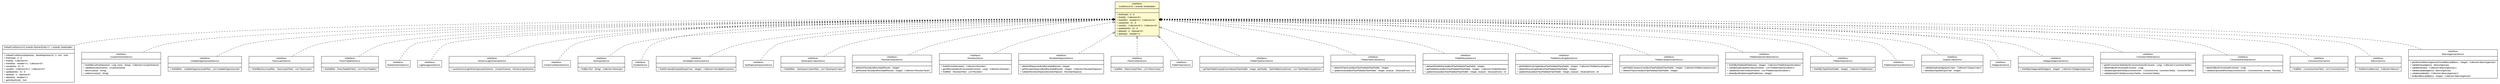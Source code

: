#!/usr/local/bin/dot
#
# Class diagram 
# Generated by UMLGraph version R5_6 (http://www.umlgraph.org/)
#

digraph G {
	edge [fontname="arial",fontsize=10,labelfontname="arial",labelfontsize=10];
	node [fontname="arial",fontsize=10,shape=plaintext];
	nodesep=0.25;
	ranksep=0.5;
	// br.gov.to.sefaz.business.service.CrudService<E, I extends java.io.Serializable>
	c82879 [label=<<table title="br.gov.to.sefaz.business.service.CrudService" border="0" cellborder="1" cellspacing="0" cellpadding="2" port="p" bgcolor="lemonChiffon" href="./CrudService.html">
		<tr><td><table border="0" cellspacing="0" cellpadding="1">
<tr><td align="center" balign="center"> &#171;interface&#187; </td></tr>
<tr><td align="center" balign="center"> CrudService&lt;E, I extends Serializable&gt; </td></tr>
		</table></td></tr>
		<tr><td><table border="0" cellspacing="0" cellpadding="1">
<tr><td align="left" balign="left">  </td></tr>
		</table></td></tr>
		<tr><td><table border="0" cellspacing="0" cellpadding="1">
<tr><td align="left" balign="left"><font face="arial italic" point-size="10.0"> + findOne(id : I) : E </font></td></tr>
<tr><td align="left" balign="left"><font face="arial italic" point-size="10.0"> + findAll() : Collection&lt;E&gt; </font></td></tr>
<tr><td align="left" balign="left"><font face="arial italic" point-size="10.0"> + findAll(list : Iterable&lt;I&gt;) : Collection&lt;E&gt; </font></td></tr>
<tr><td align="left" balign="left"><font face="arial italic" point-size="10.0"> + save(entity : E) : E </font></td></tr>
<tr><td align="left" balign="left"><font face="arial italic" point-size="10.0"> + save(list : Collection&lt;E&gt;) : Collection&lt;E&gt; </font></td></tr>
<tr><td align="left" balign="left"><font face="arial italic" point-size="10.0"> + update(entity : E) : E </font></td></tr>
<tr><td align="left" balign="left"><font face="arial italic" point-size="10.0"> + delete(id : I) : Optional&lt;E&gt; </font></td></tr>
<tr><td align="left" balign="left"><font face="arial italic" point-size="10.0"> + delete(ids : Iterable&lt;I&gt;) </font></td></tr>
		</table></td></tr>
		</table>>, URL="./CrudService.html", fontname="arial", fontcolor="black", fontsize=10.0];
	// br.gov.to.sefaz.business.service.impl.DefaultCrudService<E extends br.gov.to.sefaz.persistence.entity.AbstractEntity<I>, I extends java.io.Serializable>
	c82881 [label=<<table title="br.gov.to.sefaz.business.service.impl.DefaultCrudService" border="0" cellborder="1" cellspacing="0" cellpadding="2" port="p" href="./impl/DefaultCrudService.html">
		<tr><td><table border="0" cellspacing="0" cellpadding="1">
<tr><td align="center" balign="center"> DefaultCrudService&lt;E extends AbstractEntity&lt;I&gt;, I extends Serializable&gt; </td></tr>
		</table></td></tr>
		<tr><td><table border="0" cellspacing="0" cellpadding="1">
<tr><td align="left" balign="left">  </td></tr>
		</table></td></tr>
		<tr><td><table border="0" cellspacing="0" cellpadding="1">
<tr><td align="left" balign="left"> + DefaultCrudService(repository : BaseRepository&lt;E, I&gt;, sort : Sort) </td></tr>
<tr><td align="left" balign="left"> + findOne(id : I) : E </td></tr>
<tr><td align="left" balign="left"> + findAll() : Collection&lt;E&gt; </td></tr>
<tr><td align="left" balign="left"> + findAll(list : Iterable&lt;I&gt;) : Collection&lt;E&gt; </td></tr>
<tr><td align="left" balign="left"> + save(entity : E) : E </td></tr>
<tr><td align="left" balign="left"> + save(list : Collection&lt;E&gt;) : Collection&lt;E&gt; </td></tr>
<tr><td align="left" balign="left"> + update(entity : E) : E </td></tr>
<tr><td align="left" balign="left"> + delete(id : I) : Optional&lt;E&gt; </td></tr>
<tr><td align="left" balign="left"> + delete(ids : Iterable&lt;I&gt;) </td></tr>
<tr><td align="left" balign="left"> + getDefaultSort() : Sort </td></tr>
		</table></td></tr>
		</table>>, URL="./impl/DefaultCrudService.html", fontname="arial", fontcolor="black", fontsize=10.0];
	// br.gov.to.sefaz.seg.business.gestao.service.UsuarioSistemaService
	c82943 [label=<<table title="br.gov.to.sefaz.seg.business.gestao.service.UsuarioSistemaService" border="0" cellborder="1" cellspacing="0" cellpadding="2" port="p" href="../../seg/business/gestao/service/UsuarioSistemaService.html">
		<tr><td><table border="0" cellspacing="0" cellpadding="1">
<tr><td align="center" balign="center"> &#171;interface&#187; </td></tr>
<tr><td align="center" balign="center"> UsuarioSistemaService </td></tr>
		</table></td></tr>
		<tr><td><table border="0" cellspacing="0" cellpadding="1">
<tr><td align="left" balign="left">  </td></tr>
		</table></td></tr>
		<tr><td><table border="0" cellspacing="0" cellpadding="1">
<tr><td align="left" balign="left"><font face="arial italic" point-size="10.0"> + findAllByCpfAndName(cpf : Long, nome : String) : Collection&lt;UsuarioSistema&gt; </font></td></tr>
<tr><td align="left" balign="left"><font face="arial italic" point-size="10.0"> + validate(usuarioSistema : UsuarioSistema) </font></td></tr>
<tr><td align="left" balign="left"><font face="arial italic" point-size="10.0"> + blockUser(cpf : String) </font></td></tr>
<tr><td align="left" balign="left"><font face="arial italic" point-size="10.0"> + unblockUser(cpf : String) </font></td></tr>
		</table></td></tr>
		</table>>, URL="../../seg/business/gestao/service/UsuarioSistemaService.html", fontname="arial", fontcolor="black", fontsize=10.0];
	// br.gov.to.sefaz.seg.business.gestao.service.UnidadeOrganizacionalService
	c82944 [label=<<table title="br.gov.to.sefaz.seg.business.gestao.service.UnidadeOrganizacionalService" border="0" cellborder="1" cellspacing="0" cellpadding="2" port="p" href="../../seg/business/gestao/service/UnidadeOrganizacionalService.html">
		<tr><td><table border="0" cellspacing="0" cellpadding="1">
<tr><td align="center" balign="center"> &#171;interface&#187; </td></tr>
<tr><td align="center" balign="center"> UnidadeOrganizacionalService </td></tr>
		</table></td></tr>
		<tr><td><table border="0" cellspacing="0" cellpadding="1">
<tr><td align="left" balign="left">  </td></tr>
		</table></td></tr>
		<tr><td><table border="0" cellspacing="0" cellpadding="1">
<tr><td align="left" balign="left"><font face="arial italic" point-size="10.0"> + findAll(filter : UnidadeOrganizacionalFilter) : List&lt;UnidadeOrganizacional&gt; </font></td></tr>
		</table></td></tr>
		</table>>, URL="../../seg/business/gestao/service/UnidadeOrganizacionalService.html", fontname="arial", fontcolor="black", fontsize=10.0];
	// br.gov.to.sefaz.seg.business.gestao.service.TipoUsuarioService
	c82945 [label=<<table title="br.gov.to.sefaz.seg.business.gestao.service.TipoUsuarioService" border="0" cellborder="1" cellspacing="0" cellpadding="2" port="p" href="../../seg/business/gestao/service/TipoUsuarioService.html">
		<tr><td><table border="0" cellspacing="0" cellpadding="1">
<tr><td align="center" balign="center"> &#171;interface&#187; </td></tr>
<tr><td align="center" balign="center"> TipoUsuarioService </td></tr>
		</table></td></tr>
		<tr><td><table border="0" cellspacing="0" cellpadding="1">
<tr><td align="left" balign="left">  </td></tr>
		</table></td></tr>
		<tr><td><table border="0" cellspacing="0" cellpadding="1">
<tr><td align="left" balign="left"><font face="arial italic" point-size="10.0"> + findAllByDescricao(filter : TipoUsuarioFilter) : List&lt;TipoUsuario&gt; </font></td></tr>
		</table></td></tr>
		</table>>, URL="../../seg/business/gestao/service/TipoUsuarioService.html", fontname="arial", fontcolor="black", fontsize=10.0];
	// br.gov.to.sefaz.seg.business.gestao.service.PostoTrabalhoService
	c82946 [label=<<table title="br.gov.to.sefaz.seg.business.gestao.service.PostoTrabalhoService" border="0" cellborder="1" cellspacing="0" cellpadding="2" port="p" href="../../seg/business/gestao/service/PostoTrabalhoService.html">
		<tr><td><table border="0" cellspacing="0" cellpadding="1">
<tr><td align="center" balign="center"> &#171;interface&#187; </td></tr>
<tr><td align="center" balign="center"> PostoTrabalhoService </td></tr>
		</table></td></tr>
		<tr><td><table border="0" cellspacing="0" cellpadding="1">
<tr><td align="left" balign="left">  </td></tr>
		</table></td></tr>
		<tr><td><table border="0" cellspacing="0" cellpadding="1">
<tr><td align="left" balign="left"><font face="arial italic" point-size="10.0"> + findAll(filter : PostoTrabalhoFilter) : List&lt;PostoTrabalho&gt; </font></td></tr>
		</table></td></tr>
		</table>>, URL="../../seg/business/gestao/service/PostoTrabalhoService.html", fontname="arial", fontcolor="black", fontsize=10.0];
	// br.gov.to.sefaz.seg.business.gestao.service.ModuloSistemaService
	c82947 [label=<<table title="br.gov.to.sefaz.seg.business.gestao.service.ModuloSistemaService" border="0" cellborder="1" cellspacing="0" cellpadding="2" port="p" href="../../seg/business/gestao/service/ModuloSistemaService.html">
		<tr><td><table border="0" cellspacing="0" cellpadding="1">
<tr><td align="center" balign="center"> &#171;interface&#187; </td></tr>
<tr><td align="center" balign="center"> ModuloSistemaService </td></tr>
		</table></td></tr>
		</table>>, URL="../../seg/business/gestao/service/ModuloSistemaService.html", fontname="arial", fontcolor="black", fontsize=10.0];
	// br.gov.to.sefaz.seg.business.gestao.service.LogNavegacaoService
	c82948 [label=<<table title="br.gov.to.sefaz.seg.business.gestao.service.LogNavegacaoService" border="0" cellborder="1" cellspacing="0" cellpadding="2" port="p" href="../../seg/business/gestao/service/LogNavegacaoService.html">
		<tr><td><table border="0" cellspacing="0" cellpadding="1">
<tr><td align="center" balign="center"> &#171;interface&#187; </td></tr>
<tr><td align="center" balign="center"> LogNavegacaoService </td></tr>
		</table></td></tr>
		</table>>, URL="../../seg/business/gestao/service/LogNavegacaoService.html", fontname="arial", fontcolor="black", fontsize=10.0];
	// br.gov.to.sefaz.seg.business.gestao.service.HistoricoLoginSistemaService
	c82949 [label=<<table title="br.gov.to.sefaz.seg.business.gestao.service.HistoricoLoginSistemaService" border="0" cellborder="1" cellspacing="0" cellpadding="2" port="p" href="../../seg/business/gestao/service/HistoricoLoginSistemaService.html">
		<tr><td><table border="0" cellspacing="0" cellpadding="1">
<tr><td align="center" balign="center"> &#171;interface&#187; </td></tr>
<tr><td align="center" balign="center"> HistoricoLoginSistemaService </td></tr>
		</table></td></tr>
		<tr><td><table border="0" cellspacing="0" cellpadding="1">
<tr><td align="left" balign="left">  </td></tr>
		</table></td></tr>
		<tr><td><table border="0" cellspacing="0" cellpadding="1">
<tr><td align="left" balign="left"><font face="arial italic" point-size="10.0"> + saveHistoricoLoginSistema(usuarioSistema : UsuarioSistema) : HistoricoLoginSistema </font></td></tr>
		</table></td></tr>
		</table>>, URL="../../seg/business/gestao/service/HistoricoLoginSistemaService.html", fontname="arial", fontcolor="black", fontsize=10.0];
	// br.gov.to.sefaz.seg.business.gestao.service.CorreioContribuinteService
	c82950 [label=<<table title="br.gov.to.sefaz.seg.business.gestao.service.CorreioContribuinteService" border="0" cellborder="1" cellspacing="0" cellpadding="2" port="p" href="../../seg/business/gestao/service/CorreioContribuinteService.html">
		<tr><td><table border="0" cellspacing="0" cellpadding="1">
<tr><td align="center" balign="center"> &#171;interface&#187; </td></tr>
<tr><td align="center" balign="center"> CorreioContribuinteService </td></tr>
		</table></td></tr>
		</table>>, URL="../../seg/business/gestao/service/CorreioContribuinteService.html", fontname="arial", fontcolor="black", fontsize=10.0];
	// br.gov.to.sefaz.cat.business.service.MunicipioService
	c83037 [label=<<table title="br.gov.to.sefaz.cat.business.service.MunicipioService" border="0" cellborder="1" cellspacing="0" cellpadding="2" port="p" href="../../cat/business/service/MunicipioService.html">
		<tr><td><table border="0" cellspacing="0" cellpadding="1">
<tr><td align="center" balign="center"> &#171;interface&#187; </td></tr>
<tr><td align="center" balign="center"> MunicipioService </td></tr>
		</table></td></tr>
		<tr><td><table border="0" cellspacing="0" cellpadding="1">
<tr><td align="left" balign="left">  </td></tr>
		</table></td></tr>
		<tr><td><table border="0" cellspacing="0" cellpadding="1">
<tr><td align="left" balign="left"><font face="arial italic" point-size="10.0"> + findByUF(uf : String) : Collection&lt;Municipio&gt; </font></td></tr>
		</table></td></tr>
		</table>>, URL="../../cat/business/service/MunicipioService.html", fontname="arial", fontcolor="black", fontsize=10.0];
	// br.gov.to.sefaz.cat.business.service.EstadoService
	c83038 [label=<<table title="br.gov.to.sefaz.cat.business.service.EstadoService" border="0" cellborder="1" cellspacing="0" cellpadding="2" port="p" href="../../cat/business/service/EstadoService.html">
		<tr><td><table border="0" cellspacing="0" cellpadding="1">
<tr><td align="center" balign="center"> &#171;interface&#187; </td></tr>
<tr><td align="center" balign="center"> EstadoService </td></tr>
		</table></td></tr>
		</table>>, URL="../../cat/business/service/EstadoService.html", fontname="arial", fontcolor="black", fontsize=10.0];
	// br.gov.to.sefaz.cat.business.service.AtividadeEconomicaService
	c83039 [label=<<table title="br.gov.to.sefaz.cat.business.service.AtividadeEconomicaService" border="0" cellborder="1" cellspacing="0" cellpadding="2" port="p" href="../../cat/business/service/AtividadeEconomicaService.html">
		<tr><td><table border="0" cellspacing="0" cellpadding="1">
<tr><td align="center" balign="center"> &#171;interface&#187; </td></tr>
<tr><td align="center" balign="center"> AtividadeEconomicaService </td></tr>
		</table></td></tr>
		<tr><td><table border="0" cellspacing="0" cellpadding="1">
<tr><td align="left" balign="left">  </td></tr>
		</table></td></tr>
		<tr><td><table border="0" cellspacing="0" cellpadding="1">
<tr><td align="left" balign="left"><font face="arial italic" point-size="10.0"> + findAllCnaesByGrupo(idGrupoCnae : Integer) : Collection&lt;AtividadeEconomica&gt; </font></td></tr>
		</table></td></tr>
		</table>>, URL="../../cat/business/service/AtividadeEconomicaService.html", fontname="arial", fontcolor="black", fontsize=10.0];
	// br.gov.to.sefaz.arr.parametros.business.service.TipoRejeicaoArquivosService
	c83076 [label=<<table title="br.gov.to.sefaz.arr.parametros.business.service.TipoRejeicaoArquivosService" border="0" cellborder="1" cellspacing="0" cellpadding="2" port="p" href="../../arr/parametros/business/service/TipoRejeicaoArquivosService.html">
		<tr><td><table border="0" cellspacing="0" cellpadding="1">
<tr><td align="center" balign="center"> &#171;interface&#187; </td></tr>
<tr><td align="center" balign="center"> TipoRejeicaoArquivosService </td></tr>
		</table></td></tr>
		</table>>, URL="../../arr/parametros/business/service/TipoRejeicaoArquivosService.html", fontname="arial", fontcolor="black", fontsize=10.0];
	// br.gov.to.sefaz.arr.parametros.business.service.TipoGruposCnaesService
	c83077 [label=<<table title="br.gov.to.sefaz.arr.parametros.business.service.TipoGruposCnaesService" border="0" cellborder="1" cellspacing="0" cellpadding="2" port="p" href="../../arr/parametros/business/service/TipoGruposCnaesService.html">
		<tr><td><table border="0" cellspacing="0" cellpadding="1">
<tr><td align="center" balign="center"> &#171;interface&#187; </td></tr>
<tr><td align="center" balign="center"> TipoGruposCnaesService </td></tr>
		</table></td></tr>
		<tr><td><table border="0" cellspacing="0" cellpadding="1">
<tr><td align="left" balign="left">  </td></tr>
		</table></td></tr>
		<tr><td><table border="0" cellspacing="0" cellpadding="1">
<tr><td align="left" balign="left"><font face="arial italic" point-size="10.0"> + findAll(filter : TipoGruposCnaesFilter) : List&lt;TipoGruposCnaes&gt; </font></td></tr>
		</table></td></tr>
		</table>>, URL="../../arr/parametros/business/service/TipoGruposCnaesService.html", fontname="arial", fontcolor="black", fontsize=10.0];
	// br.gov.to.sefaz.arr.parametros.business.service.ReceitasTaxasService
	c83078 [label=<<table title="br.gov.to.sefaz.arr.parametros.business.service.ReceitasTaxasService" border="0" cellborder="1" cellspacing="0" cellpadding="2" port="p" href="../../arr/parametros/business/service/ReceitasTaxasService.html">
		<tr><td><table border="0" cellspacing="0" cellpadding="1">
<tr><td align="center" balign="center"> &#171;interface&#187; </td></tr>
<tr><td align="center" balign="center"> ReceitasTaxasService </td></tr>
		</table></td></tr>
		<tr><td><table border="0" cellspacing="0" cellpadding="1">
<tr><td align="left" balign="left">  </td></tr>
		</table></td></tr>
		<tr><td><table border="0" cellspacing="0" cellpadding="1">
<tr><td align="left" balign="left"><font face="arial italic" point-size="10.0"> + deleteAllTaxasByIdReceita(idReceita : Integer) </font></td></tr>
<tr><td align="left" balign="left"><font face="arial italic" point-size="10.0"> + getReceitasTaxasByIdReceita(idReceita : Integer) : Collection&lt;ReceitasTaxas&gt; </font></td></tr>
		</table></td></tr>
		</table>>, URL="../../arr/parametros/business/service/ReceitasTaxasService.html", fontname="arial", fontcolor="black", fontsize=10.0];
	// br.gov.to.sefaz.arr.parametros.business.service.ReceitasService
	c83079 [label=<<table title="br.gov.to.sefaz.arr.parametros.business.service.ReceitasService" border="0" cellborder="1" cellspacing="0" cellpadding="2" port="p" href="../../arr/parametros/business/service/ReceitasService.html">
		<tr><td><table border="0" cellspacing="0" cellpadding="1">
<tr><td align="center" balign="center"> &#171;interface&#187; </td></tr>
<tr><td align="center" balign="center"> ReceitasService </td></tr>
		</table></td></tr>
		<tr><td><table border="0" cellspacing="0" cellpadding="1">
<tr><td align="left" balign="left">  </td></tr>
		</table></td></tr>
		<tr><td><table border="0" cellspacing="0" cellpadding="1">
<tr><td align="left" balign="left"><font face="arial italic" point-size="10.0"> + findAllActiveReceitas() : Collection&lt;Receitas&gt; </font></td></tr>
<tr><td align="left" balign="left"><font face="arial italic" point-size="10.0"> + getAllReceitasByIdConvenio(idConvenio : Long) : Collection&lt;Receitas&gt; </font></td></tr>
<tr><td align="left" balign="left"><font face="arial italic" point-size="10.0"> + find(filter : ReceitasFilter) : List&lt;Receitas&gt; </font></td></tr>
		</table></td></tr>
		</table>>, URL="../../arr/parametros/business/service/ReceitasService.html", fontname="arial", fontcolor="black", fontsize=10.0];
	// br.gov.to.sefaz.arr.parametros.business.service.ReceitasRepasseService
	c83080 [label=<<table title="br.gov.to.sefaz.arr.parametros.business.service.ReceitasRepasseService" border="0" cellborder="1" cellspacing="0" cellpadding="2" port="p" href="../../arr/parametros/business/service/ReceitasRepasseService.html">
		<tr><td><table border="0" cellspacing="0" cellpadding="1">
<tr><td align="center" balign="center"> &#171;interface&#187; </td></tr>
<tr><td align="center" balign="center"> ReceitasRepasseService </td></tr>
		</table></td></tr>
		<tr><td><table border="0" cellspacing="0" cellpadding="1">
<tr><td align="left" balign="left">  </td></tr>
		</table></td></tr>
		<tr><td><table border="0" cellspacing="0" cellpadding="1">
<tr><td align="left" balign="left"><font face="arial italic" point-size="10.0"> + deleteAllRepassesByIdReceita(idReceita : Integer) </font></td></tr>
<tr><td align="left" balign="left"><font face="arial italic" point-size="10.0"> + getReceitasRepasseByIdReceita(idReceita : Integer) : Collection&lt;ReceitasRepasse&gt; </font></td></tr>
<tr><td align="left" balign="left"><font face="arial italic" point-size="10.0"> + validateReceitasRepasse(receitasRepasse : ReceitasRepasse) </font></td></tr>
		</table></td></tr>
		</table>>, URL="../../arr/parametros/business/service/ReceitasRepasseService.html", fontname="arial", fontcolor="black", fontsize=10.0];
	// br.gov.to.sefaz.arr.parametros.business.service.PlanoContasService
	c83081 [label=<<table title="br.gov.to.sefaz.arr.parametros.business.service.PlanoContasService" border="0" cellborder="1" cellspacing="0" cellpadding="2" port="p" href="../../arr/parametros/business/service/PlanoContasService.html">
		<tr><td><table border="0" cellspacing="0" cellpadding="1">
<tr><td align="center" balign="center"> &#171;interface&#187; </td></tr>
<tr><td align="center" balign="center"> PlanoContasService </td></tr>
		</table></td></tr>
		<tr><td><table border="0" cellspacing="0" cellpadding="1">
<tr><td align="left" balign="left">  </td></tr>
		</table></td></tr>
		<tr><td><table border="0" cellspacing="0" cellpadding="1">
<tr><td align="left" balign="left"><font face="arial italic" point-size="10.0"> + find(filter : PlanoContasFilter) : List&lt;PlanoContas&gt; </font></td></tr>
		</table></td></tr>
		</table>>, URL="../../arr/parametros/business/service/PlanoContasService.html", fontname="arial", fontcolor="black", fontsize=10.0];
	// br.gov.to.sefaz.arr.parametros.business.service.PedidoTiposService
	c83082 [label=<<table title="br.gov.to.sefaz.arr.parametros.business.service.PedidoTiposService" border="0" cellborder="1" cellspacing="0" cellpadding="2" port="p" href="../../arr/parametros/business/service/PedidoTiposService.html">
		<tr><td><table border="0" cellspacing="0" cellpadding="1">
<tr><td align="center" balign="center"> &#171;interface&#187; </td></tr>
<tr><td align="center" balign="center"> PedidoTiposService </td></tr>
		</table></td></tr>
		</table>>, URL="../../arr/parametros/business/service/PedidoTiposService.html", fontname="arial", fontcolor="black", fontsize=10.0];
	// br.gov.to.sefaz.arr.parametros.business.service.PedidoTipoDocsService
	c83083 [label=<<table title="br.gov.to.sefaz.arr.parametros.business.service.PedidoTipoDocsService" border="0" cellborder="1" cellspacing="0" cellpadding="2" port="p" href="../../arr/parametros/business/service/PedidoTipoDocsService.html">
		<tr><td><table border="0" cellspacing="0" cellpadding="1">
<tr><td align="center" balign="center"> &#171;interface&#187; </td></tr>
<tr><td align="center" balign="center"> PedidoTipoDocsService </td></tr>
		</table></td></tr>
		<tr><td><table border="0" cellspacing="0" cellpadding="1">
<tr><td align="left" balign="left">  </td></tr>
		</table></td></tr>
		<tr><td><table border="0" cellspacing="0" cellpadding="1">
<tr><td align="left" balign="left"><font face="arial italic" point-size="10.0"> + getTipoPedidoCampoEnumValues(idTipoPedido : Integer, tipoPedido : TipoPedidoAcoesEnum) : List&lt;TipoPedidoCampoEnum&gt; </font></td></tr>
		</table></td></tr>
		</table>>, URL="../../arr/parametros/business/service/PedidoTipoDocsService.html", fontname="arial", fontcolor="black", fontsize=10.0];
	// br.gov.to.sefaz.arr.parametros.business.service.PedidoTipoAcoesService
	c83084 [label=<<table title="br.gov.to.sefaz.arr.parametros.business.service.PedidoTipoAcoesService" border="0" cellborder="1" cellspacing="0" cellpadding="2" port="p" href="../../arr/parametros/business/service/PedidoTipoAcoesService.html">
		<tr><td><table border="0" cellspacing="0" cellpadding="1">
<tr><td align="center" balign="center"> &#171;interface&#187; </td></tr>
<tr><td align="center" balign="center"> PedidoTipoAcoesService </td></tr>
		</table></td></tr>
		<tr><td><table border="0" cellspacing="0" cellpadding="1">
<tr><td align="left" balign="left">  </td></tr>
		</table></td></tr>
		<tr><td><table border="0" cellspacing="0" cellpadding="1">
<tr><td align="left" balign="left"><font face="arial italic" point-size="10.0"> + deleteAllTipoAcoesByIdTipoPedido(idTipoPedido : Integer) </font></td></tr>
<tr><td align="left" balign="left"><font face="arial italic" point-size="10.0"> + updateSituacaoByIdTipoPedido(idTipoPedido : Integer, situacao : SituacaoEnum) : int </font></td></tr>
		</table></td></tr>
		</table>>, URL="../../arr/parametros/business/service/PedidoTipoAcoesService.html", fontname="arial", fontcolor="black", fontsize=10.0];
	// br.gov.to.sefaz.arr.parametros.business.service.PedidoReceitaService
	c83085 [label=<<table title="br.gov.to.sefaz.arr.parametros.business.service.PedidoReceitaService" border="0" cellborder="1" cellspacing="0" cellpadding="2" port="p" href="../../arr/parametros/business/service/PedidoReceitaService.html">
		<tr><td><table border="0" cellspacing="0" cellpadding="1">
<tr><td align="center" balign="center"> &#171;interface&#187; </td></tr>
<tr><td align="center" balign="center"> PedidoReceitaService </td></tr>
		</table></td></tr>
		<tr><td><table border="0" cellspacing="0" cellpadding="1">
<tr><td align="left" balign="left">  </td></tr>
		</table></td></tr>
		<tr><td><table border="0" cellspacing="0" cellpadding="1">
<tr><td align="left" balign="left"><font face="arial italic" point-size="10.0"> + deleteAllPedidoReceitaByIdTipoPedido(idTipoPedido : Integer) </font></td></tr>
<tr><td align="left" balign="left"><font face="arial italic" point-size="10.0"> + getPedidoReceitaByIdTipoPedido(idTipoPedido : Integer) : Collection&lt;PedidoReceita&gt; </font></td></tr>
<tr><td align="left" balign="left"><font face="arial italic" point-size="10.0"> + updateSituacaoByIdTipoPedido(idTipoPedido : Integer, situacao : SituacaoEnum) : int </font></td></tr>
		</table></td></tr>
		</table>>, URL="../../arr/parametros/business/service/PedidoReceitaService.html", fontname="arial", fontcolor="black", fontsize=10.0];
	// br.gov.to.sefaz.arr.parametros.business.service.PedidoDocsExigidosService
	c83086 [label=<<table title="br.gov.to.sefaz.arr.parametros.business.service.PedidoDocsExigidosService" border="0" cellborder="1" cellspacing="0" cellpadding="2" port="p" href="../../arr/parametros/business/service/PedidoDocsExigidosService.html">
		<tr><td><table border="0" cellspacing="0" cellpadding="1">
<tr><td align="center" balign="center"> &#171;interface&#187; </td></tr>
<tr><td align="center" balign="center"> PedidoDocsExigidosService </td></tr>
		</table></td></tr>
		<tr><td><table border="0" cellspacing="0" cellpadding="1">
<tr><td align="left" balign="left">  </td></tr>
		</table></td></tr>
		<tr><td><table border="0" cellspacing="0" cellpadding="1">
<tr><td align="left" balign="left"><font face="arial italic" point-size="10.0"> + getPedidoDocsExigidosByIdTipoPedido(idTipoPedido : Integer) : Collection&lt;PedidoDocsExigidos&gt; </font></td></tr>
<tr><td align="left" balign="left"><font face="arial italic" point-size="10.0"> + deleteAllDocsExigidosByIdTipoPedido(idTipoPedido : Integer) </font></td></tr>
<tr><td align="left" balign="left"><font face="arial italic" point-size="10.0"> + updateSituacaoByIdTipoPedido(idTipoPedido : Integer, situacao : SituacaoEnum) : int </font></td></tr>
		</table></td></tr>
		</table>>, URL="../../arr/parametros/business/service/PedidoDocsExigidosService.html", fontname="arial", fontcolor="black", fontsize=10.0];
	// br.gov.to.sefaz.arr.parametros.business.service.PedidoCamposAcoesService
	c83087 [label=<<table title="br.gov.to.sefaz.arr.parametros.business.service.PedidoCamposAcoesService" border="0" cellborder="1" cellspacing="0" cellpadding="2" port="p" href="../../arr/parametros/business/service/PedidoCamposAcoesService.html">
		<tr><td><table border="0" cellspacing="0" cellpadding="1">
<tr><td align="center" balign="center"> &#171;interface&#187; </td></tr>
<tr><td align="center" balign="center"> PedidoCamposAcoesService </td></tr>
		</table></td></tr>
		<tr><td><table border="0" cellspacing="0" cellpadding="1">
<tr><td align="left" balign="left">  </td></tr>
		</table></td></tr>
		<tr><td><table border="0" cellspacing="0" cellpadding="1">
<tr><td align="left" balign="left"><font face="arial italic" point-size="10.0"> + getPedidoCamposAcoesByIdTipoPedido(idTipoPedido : Integer) : Collection&lt;PedidoCamposAcoes&gt; </font></td></tr>
<tr><td align="left" balign="left"><font face="arial italic" point-size="10.0"> + deleteAllTipoAcoesByIdTipoPedido(idTipoPedido : Integer) </font></td></tr>
		</table></td></tr>
		</table>>, URL="../../arr/parametros/business/service/PedidoCamposAcoesService.html", fontname="arial", fontcolor="black", fontsize=10.0];
	// br.gov.to.sefaz.arr.parametros.business.service.PedidoAreasServidoresService
	c83088 [label=<<table title="br.gov.to.sefaz.arr.parametros.business.service.PedidoAreasServidoresService" border="0" cellborder="1" cellspacing="0" cellpadding="2" port="p" href="../../arr/parametros/business/service/PedidoAreasServidoresService.html">
		<tr><td><table border="0" cellspacing="0" cellpadding="1">
<tr><td align="center" balign="center"> &#171;interface&#187; </td></tr>
<tr><td align="center" balign="center"> PedidoAreasServidoresService </td></tr>
		</table></td></tr>
		<tr><td><table border="0" cellspacing="0" cellpadding="1">
<tr><td align="left" balign="left">  </td></tr>
		</table></td></tr>
		<tr><td><table border="0" cellspacing="0" cellpadding="1">
<tr><td align="left" balign="left"><font face="arial italic" point-size="10.0"> + findAllByPedido(idPedidoArea : Integer) : Collection&lt;PedidoAreasServidores&gt; </font></td></tr>
<tr><td align="left" balign="left"><font face="arial italic" point-size="10.0"> + validateDuplicatedServidor(servidores : List&lt;PedidoAreasServidores&gt;) </font></td></tr>
<tr><td align="left" balign="left"><font face="arial italic" point-size="10.0"> + validateServidorChefe(servidores : List&lt;PedidoAreasServidores&gt;) </font></td></tr>
<tr><td align="left" balign="left"><font face="arial italic" point-size="10.0"> + deleteByIdPedidoArea(idPedidoArea : Integer) </font></td></tr>
		</table></td></tr>
		</table>>, URL="../../arr/parametros/business/service/PedidoAreasServidoresService.html", fontname="arial", fontcolor="black", fontsize=10.0];
	// br.gov.to.sefaz.arr.parametros.business.service.PedidoAreasService
	c83089 [label=<<table title="br.gov.to.sefaz.arr.parametros.business.service.PedidoAreasService" border="0" cellborder="1" cellspacing="0" cellpadding="2" port="p" href="../../arr/parametros/business/service/PedidoAreasService.html">
		<tr><td><table border="0" cellspacing="0" cellpadding="1">
<tr><td align="center" balign="center"> &#171;interface&#187; </td></tr>
<tr><td align="center" balign="center"> PedidoAreasService </td></tr>
		</table></td></tr>
		<tr><td><table border="0" cellspacing="0" cellpadding="1">
<tr><td align="left" balign="left">  </td></tr>
		</table></td></tr>
		<tr><td><table border="0" cellspacing="0" cellpadding="1">
<tr><td align="left" balign="left"><font face="arial italic" point-size="10.0"> + findAllByTipo(idTipoPedido : Integer) : Collection&lt;PedidoAreas&gt; </font></td></tr>
		</table></td></tr>
		</table>>, URL="../../arr/parametros/business/service/PedidoAreasService.html", fontname="arial", fontcolor="black", fontsize=10.0];
	// br.gov.to.sefaz.arr.parametros.business.service.PedidoAreasFaixaValorService
	c83090 [label=<<table title="br.gov.to.sefaz.arr.parametros.business.service.PedidoAreasFaixaValorService" border="0" cellborder="1" cellspacing="0" cellpadding="2" port="p" href="../../arr/parametros/business/service/PedidoAreasFaixaValorService.html">
		<tr><td><table border="0" cellspacing="0" cellpadding="1">
<tr><td align="center" balign="center"> &#171;interface&#187; </td></tr>
<tr><td align="center" balign="center"> PedidoAreasFaixaValorService </td></tr>
		</table></td></tr>
		</table>>, URL="../../arr/parametros/business/service/PedidoAreasFaixaValorService.html", fontname="arial", fontcolor="black", fontsize=10.0];
	// br.gov.to.sefaz.arr.parametros.business.service.GruposCnaeService
	c83091 [label=<<table title="br.gov.to.sefaz.arr.parametros.business.service.GruposCnaeService" border="0" cellborder="1" cellspacing="0" cellpadding="2" port="p" href="../../arr/parametros/business/service/GruposCnaeService.html">
		<tr><td><table border="0" cellspacing="0" cellpadding="1">
<tr><td align="center" balign="center"> &#171;interface&#187; </td></tr>
<tr><td align="center" balign="center"> GruposCnaeService </td></tr>
		</table></td></tr>
		<tr><td><table border="0" cellspacing="0" cellpadding="1">
<tr><td align="left" balign="left">  </td></tr>
		</table></td></tr>
		<tr><td><table border="0" cellspacing="0" cellpadding="1">
<tr><td align="left" balign="left"><font face="arial italic" point-size="10.0"> + validateDuplicated(gruposCnaes : Collection&lt;GruposCnae&gt;) </font></td></tr>
<tr><td align="left" balign="left"><font face="arial italic" point-size="10.0"> + deleteByGrupo(idGrupoCnae : Integer) </font></td></tr>
		</table></td></tr>
		</table>>, URL="../../arr/parametros/business/service/GruposCnaeService.html", fontname="arial", fontcolor="black", fontsize=10.0];
	// br.gov.to.sefaz.arr.parametros.business.service.DelegaciasService
	c83092 [label=<<table title="br.gov.to.sefaz.arr.parametros.business.service.DelegaciasService" border="0" cellborder="1" cellspacing="0" cellpadding="2" port="p" href="../../arr/parametros/business/service/DelegaciasService.html">
		<tr><td><table border="0" cellspacing="0" cellpadding="1">
<tr><td align="center" balign="center"> &#171;interface&#187; </td></tr>
<tr><td align="center" balign="center"> DelegaciasService </td></tr>
		</table></td></tr>
		</table>>, URL="../../arr/parametros/business/service/DelegaciasService.html", fontname="arial", fontcolor="black", fontsize=10.0];
	// br.gov.to.sefaz.arr.parametros.business.service.DelegaciaAgenciasService
	c83093 [label=<<table title="br.gov.to.sefaz.arr.parametros.business.service.DelegaciaAgenciasService" border="0" cellborder="1" cellspacing="0" cellpadding="2" port="p" href="../../arr/parametros/business/service/DelegaciaAgenciasService.html">
		<tr><td><table border="0" cellspacing="0" cellpadding="1">
<tr><td align="center" balign="center"> &#171;interface&#187; </td></tr>
<tr><td align="center" balign="center"> DelegaciaAgenciasService </td></tr>
		</table></td></tr>
		<tr><td><table border="0" cellspacing="0" cellpadding="1">
<tr><td align="left" balign="left">  </td></tr>
		</table></td></tr>
		<tr><td><table border="0" cellspacing="0" cellpadding="1">
<tr><td align="left" balign="left"><font face="arial italic" point-size="10.0"> + findAllByDelegacia(idDelegacia : Integer) : Collection&lt;DelegaciaAgencias&gt; </font></td></tr>
		</table></td></tr>
		</table>>, URL="../../arr/parametros/business/service/DelegaciaAgenciasService.html", fontname="arial", fontcolor="black", fontsize=10.0];
	// br.gov.to.sefaz.arr.parametros.business.service.ConveniosTarifasService
	c83094 [label=<<table title="br.gov.to.sefaz.arr.parametros.business.service.ConveniosTarifasService" border="0" cellborder="1" cellspacing="0" cellpadding="2" port="p" href="../../arr/parametros/business/service/ConveniosTarifasService.html">
		<tr><td><table border="0" cellspacing="0" cellpadding="1">
<tr><td align="center" balign="center"> &#171;interface&#187; </td></tr>
<tr><td align="center" balign="center"> ConveniosTarifasService </td></tr>
		</table></td></tr>
		<tr><td><table border="0" cellspacing="0" cellpadding="1">
<tr><td align="left" balign="left">  </td></tr>
		</table></td></tr>
		<tr><td><table border="0" cellspacing="0" cellpadding="1">
<tr><td align="left" balign="left"><font face="arial italic" point-size="10.0"> + getAllConveniosTarifasByIdConvenioArrec(idConvenio : Long) : Collection&lt;ConveniosTarifas&gt; </font></td></tr>
<tr><td align="left" balign="left"><font face="arial italic" point-size="10.0"> + deleteAllByIdConvenio(idConvenio : Long) </font></td></tr>
<tr><td align="left" balign="left"><font face="arial italic" point-size="10.0"> + validateDuplicatedTarifa(conveniosArrec : ConveniosArrec, conveniosTarifas : ConveniosTarifas) </font></td></tr>
<tr><td align="left" balign="left"><font face="arial italic" point-size="10.0"> + validateDataFimTarifa(conveniosTarifas : ConveniosTarifas) </font></td></tr>
		</table></td></tr>
		</table>>, URL="../../arr/parametros/business/service/ConveniosTarifasService.html", fontname="arial", fontcolor="black", fontsize=10.0];
	// br.gov.to.sefaz.arr.parametros.business.service.ConveniosReceitasService
	c83095 [label=<<table title="br.gov.to.sefaz.arr.parametros.business.service.ConveniosReceitasService" border="0" cellborder="1" cellspacing="0" cellpadding="2" port="p" href="../../arr/parametros/business/service/ConveniosReceitasService.html">
		<tr><td><table border="0" cellspacing="0" cellpadding="1">
<tr><td align="center" balign="center"> &#171;interface&#187; </td></tr>
<tr><td align="center" balign="center"> ConveniosReceitasService </td></tr>
		</table></td></tr>
		<tr><td><table border="0" cellspacing="0" cellpadding="1">
<tr><td align="left" balign="left">  </td></tr>
		</table></td></tr>
		<tr><td><table border="0" cellspacing="0" cellpadding="1">
<tr><td align="left" balign="left"><font face="arial italic" point-size="10.0"> + deleteAllByIdConvenio(idConvenio : Long) </font></td></tr>
<tr><td align="left" balign="left"><font face="arial italic" point-size="10.0"> + validateDuplicatedReceita(conveniosArrec : ConveniosArrec, receita : Receitas) </font></td></tr>
		</table></td></tr>
		</table>>, URL="../../arr/parametros/business/service/ConveniosReceitasService.html", fontname="arial", fontcolor="black", fontsize=10.0];
	// br.gov.to.sefaz.arr.parametros.business.service.ConveniosArrecService
	c83096 [label=<<table title="br.gov.to.sefaz.arr.parametros.business.service.ConveniosArrecService" border="0" cellborder="1" cellspacing="0" cellpadding="2" port="p" href="../../arr/parametros/business/service/ConveniosArrecService.html">
		<tr><td><table border="0" cellspacing="0" cellpadding="1">
<tr><td align="center" balign="center"> &#171;interface&#187; </td></tr>
<tr><td align="center" balign="center"> ConveniosArrecService </td></tr>
		</table></td></tr>
		<tr><td><table border="0" cellspacing="0" cellpadding="1">
<tr><td align="left" balign="left">  </td></tr>
		</table></td></tr>
		<tr><td><table border="0" cellspacing="0" cellpadding="1">
<tr><td align="left" balign="left"><font face="arial italic" point-size="10.0"> + find(filter : ConveniosArrecFilter) : List&lt;ConveniosArrec&gt; </font></td></tr>
		</table></td></tr>
		</table>>, URL="../../arr/parametros/business/service/ConveniosArrecService.html", fontname="arial", fontcolor="black", fontsize=10.0];
	// br.gov.to.sefaz.arr.parametros.business.service.BancosService
	c83097 [label=<<table title="br.gov.to.sefaz.arr.parametros.business.service.BancosService" border="0" cellborder="1" cellspacing="0" cellpadding="2" port="p" href="../../arr/parametros/business/service/BancosService.html">
		<tr><td><table border="0" cellspacing="0" cellpadding="1">
<tr><td align="center" balign="center"> &#171;interface&#187; </td></tr>
<tr><td align="center" balign="center"> BancosService </td></tr>
		</table></td></tr>
		<tr><td><table border="0" cellspacing="0" cellpadding="1">
<tr><td align="left" balign="left">  </td></tr>
		</table></td></tr>
		<tr><td><table border="0" cellspacing="0" cellpadding="1">
<tr><td align="left" balign="left"><font face="arial italic" point-size="10.0"> + findAllActiveBancos() : Collection&lt;Bancos&gt; </font></td></tr>
		</table></td></tr>
		</table>>, URL="../../arr/parametros/business/service/BancosService.html", fontname="arial", fontcolor="black", fontsize=10.0];
	// br.gov.to.sefaz.arr.parametros.business.service.BancoAgenciasService
	c83098 [label=<<table title="br.gov.to.sefaz.arr.parametros.business.service.BancoAgenciasService" border="0" cellborder="1" cellspacing="0" cellpadding="2" port="p" href="../../arr/parametros/business/service/BancoAgenciasService.html">
		<tr><td><table border="0" cellspacing="0" cellpadding="1">
<tr><td align="center" balign="center"> &#171;interface&#187; </td></tr>
<tr><td align="center" balign="center"> BancoAgenciasService </td></tr>
		</table></td></tr>
		<tr><td><table border="0" cellspacing="0" cellpadding="1">
<tr><td align="left" balign="left">  </td></tr>
		</table></td></tr>
		<tr><td><table border="0" cellspacing="0" cellpadding="1">
<tr><td align="left" balign="left"><font face="arial italic" point-size="10.0"> + getAllActiveBancoAgenciasFromIdBanco(idBanco : Integer) : Collection&lt;BancoAgencias&gt; </font></td></tr>
<tr><td align="left" balign="left"><font face="arial italic" point-size="10.0"> + validateSave(agencia : BancoAgencias) </font></td></tr>
<tr><td align="left" balign="left"><font face="arial italic" point-size="10.0"> + validateSave(list : Collection&lt;BancoAgencias&gt;) </font></td></tr>
<tr><td align="left" balign="left"><font face="arial italic" point-size="10.0"> + validateUpdate(agencia : BancoAgencias) </font></td></tr>
<tr><td align="left" balign="left"><font face="arial italic" point-size="10.0"> + validateUpdate(list : Collection&lt;BancoAgencias&gt;) </font></td></tr>
<tr><td align="left" balign="left"><font face="arial italic" point-size="10.0"> + findByIdBanco(idBanco : Integer) : Collection&lt;BancoAgencias&gt; </font></td></tr>
		</table></td></tr>
		</table>>, URL="../../arr/parametros/business/service/BancoAgenciasService.html", fontname="arial", fontcolor="black", fontsize=10.0];
	//br.gov.to.sefaz.business.service.impl.DefaultCrudService<E extends br.gov.to.sefaz.persistence.entity.AbstractEntity<I>, I extends java.io.Serializable> implements br.gov.to.sefaz.business.service.CrudService<E, I extends java.io.Serializable>
	c82879:p -> c82881:p [dir=back,arrowtail=empty,style=dashed];
	//br.gov.to.sefaz.seg.business.gestao.service.UsuarioSistemaService implements br.gov.to.sefaz.business.service.CrudService<E, I extends java.io.Serializable>
	c82879:p -> c82943:p [dir=back,arrowtail=empty,style=dashed];
	//br.gov.to.sefaz.seg.business.gestao.service.UnidadeOrganizacionalService implements br.gov.to.sefaz.business.service.CrudService<E, I extends java.io.Serializable>
	c82879:p -> c82944:p [dir=back,arrowtail=empty,style=dashed];
	//br.gov.to.sefaz.seg.business.gestao.service.TipoUsuarioService implements br.gov.to.sefaz.business.service.CrudService<E, I extends java.io.Serializable>
	c82879:p -> c82945:p [dir=back,arrowtail=empty,style=dashed];
	//br.gov.to.sefaz.seg.business.gestao.service.PostoTrabalhoService implements br.gov.to.sefaz.business.service.CrudService<E, I extends java.io.Serializable>
	c82879:p -> c82946:p [dir=back,arrowtail=empty,style=dashed];
	//br.gov.to.sefaz.seg.business.gestao.service.ModuloSistemaService implements br.gov.to.sefaz.business.service.CrudService<E, I extends java.io.Serializable>
	c82879:p -> c82947:p [dir=back,arrowtail=empty,style=dashed];
	//br.gov.to.sefaz.seg.business.gestao.service.LogNavegacaoService implements br.gov.to.sefaz.business.service.CrudService<E, I extends java.io.Serializable>
	c82879:p -> c82948:p [dir=back,arrowtail=empty,style=dashed];
	//br.gov.to.sefaz.seg.business.gestao.service.HistoricoLoginSistemaService implements br.gov.to.sefaz.business.service.CrudService<E, I extends java.io.Serializable>
	c82879:p -> c82949:p [dir=back,arrowtail=empty,style=dashed];
	//br.gov.to.sefaz.seg.business.gestao.service.CorreioContribuinteService implements br.gov.to.sefaz.business.service.CrudService<E, I extends java.io.Serializable>
	c82879:p -> c82950:p [dir=back,arrowtail=empty,style=dashed];
	//br.gov.to.sefaz.cat.business.service.MunicipioService implements br.gov.to.sefaz.business.service.CrudService<E, I extends java.io.Serializable>
	c82879:p -> c83037:p [dir=back,arrowtail=empty,style=dashed];
	//br.gov.to.sefaz.cat.business.service.EstadoService implements br.gov.to.sefaz.business.service.CrudService<E, I extends java.io.Serializable>
	c82879:p -> c83038:p [dir=back,arrowtail=empty,style=dashed];
	//br.gov.to.sefaz.cat.business.service.AtividadeEconomicaService implements br.gov.to.sefaz.business.service.CrudService<E, I extends java.io.Serializable>
	c82879:p -> c83039:p [dir=back,arrowtail=empty,style=dashed];
	//br.gov.to.sefaz.arr.parametros.business.service.TipoRejeicaoArquivosService implements br.gov.to.sefaz.business.service.CrudService<E, I extends java.io.Serializable>
	c82879:p -> c83076:p [dir=back,arrowtail=empty,style=dashed];
	//br.gov.to.sefaz.arr.parametros.business.service.TipoGruposCnaesService implements br.gov.to.sefaz.business.service.CrudService<E, I extends java.io.Serializable>
	c82879:p -> c83077:p [dir=back,arrowtail=empty,style=dashed];
	//br.gov.to.sefaz.arr.parametros.business.service.ReceitasTaxasService implements br.gov.to.sefaz.business.service.CrudService<E, I extends java.io.Serializable>
	c82879:p -> c83078:p [dir=back,arrowtail=empty,style=dashed];
	//br.gov.to.sefaz.arr.parametros.business.service.ReceitasService implements br.gov.to.sefaz.business.service.CrudService<E, I extends java.io.Serializable>
	c82879:p -> c83079:p [dir=back,arrowtail=empty,style=dashed];
	//br.gov.to.sefaz.arr.parametros.business.service.ReceitasRepasseService implements br.gov.to.sefaz.business.service.CrudService<E, I extends java.io.Serializable>
	c82879:p -> c83080:p [dir=back,arrowtail=empty,style=dashed];
	//br.gov.to.sefaz.arr.parametros.business.service.PlanoContasService implements br.gov.to.sefaz.business.service.CrudService<E, I extends java.io.Serializable>
	c82879:p -> c83081:p [dir=back,arrowtail=empty,style=dashed];
	//br.gov.to.sefaz.arr.parametros.business.service.PedidoTiposService implements br.gov.to.sefaz.business.service.CrudService<E, I extends java.io.Serializable>
	c82879:p -> c83082:p [dir=back,arrowtail=empty,style=dashed];
	//br.gov.to.sefaz.arr.parametros.business.service.PedidoTipoDocsService implements br.gov.to.sefaz.business.service.CrudService<E, I extends java.io.Serializable>
	c82879:p -> c83083:p [dir=back,arrowtail=empty,style=dashed];
	//br.gov.to.sefaz.arr.parametros.business.service.PedidoTipoAcoesService implements br.gov.to.sefaz.business.service.CrudService<E, I extends java.io.Serializable>
	c82879:p -> c83084:p [dir=back,arrowtail=empty,style=dashed];
	//br.gov.to.sefaz.arr.parametros.business.service.PedidoReceitaService implements br.gov.to.sefaz.business.service.CrudService<E, I extends java.io.Serializable>
	c82879:p -> c83085:p [dir=back,arrowtail=empty,style=dashed];
	//br.gov.to.sefaz.arr.parametros.business.service.PedidoDocsExigidosService implements br.gov.to.sefaz.business.service.CrudService<E, I extends java.io.Serializable>
	c82879:p -> c83086:p [dir=back,arrowtail=empty,style=dashed];
	//br.gov.to.sefaz.arr.parametros.business.service.PedidoCamposAcoesService implements br.gov.to.sefaz.business.service.CrudService<E, I extends java.io.Serializable>
	c82879:p -> c83087:p [dir=back,arrowtail=empty,style=dashed];
	//br.gov.to.sefaz.arr.parametros.business.service.PedidoAreasServidoresService implements br.gov.to.sefaz.business.service.CrudService<E, I extends java.io.Serializable>
	c82879:p -> c83088:p [dir=back,arrowtail=empty,style=dashed];
	//br.gov.to.sefaz.arr.parametros.business.service.PedidoAreasService implements br.gov.to.sefaz.business.service.CrudService<E, I extends java.io.Serializable>
	c82879:p -> c83089:p [dir=back,arrowtail=empty,style=dashed];
	//br.gov.to.sefaz.arr.parametros.business.service.PedidoAreasFaixaValorService implements br.gov.to.sefaz.business.service.CrudService<E, I extends java.io.Serializable>
	c82879:p -> c83090:p [dir=back,arrowtail=empty,style=dashed];
	//br.gov.to.sefaz.arr.parametros.business.service.GruposCnaeService implements br.gov.to.sefaz.business.service.CrudService<E, I extends java.io.Serializable>
	c82879:p -> c83091:p [dir=back,arrowtail=empty,style=dashed];
	//br.gov.to.sefaz.arr.parametros.business.service.DelegaciasService implements br.gov.to.sefaz.business.service.CrudService<E, I extends java.io.Serializable>
	c82879:p -> c83092:p [dir=back,arrowtail=empty,style=dashed];
	//br.gov.to.sefaz.arr.parametros.business.service.DelegaciaAgenciasService implements br.gov.to.sefaz.business.service.CrudService<E, I extends java.io.Serializable>
	c82879:p -> c83093:p [dir=back,arrowtail=empty,style=dashed];
	//br.gov.to.sefaz.arr.parametros.business.service.ConveniosTarifasService implements br.gov.to.sefaz.business.service.CrudService<E, I extends java.io.Serializable>
	c82879:p -> c83094:p [dir=back,arrowtail=empty,style=dashed];
	//br.gov.to.sefaz.arr.parametros.business.service.ConveniosReceitasService implements br.gov.to.sefaz.business.service.CrudService<E, I extends java.io.Serializable>
	c82879:p -> c83095:p [dir=back,arrowtail=empty,style=dashed];
	//br.gov.to.sefaz.arr.parametros.business.service.ConveniosArrecService implements br.gov.to.sefaz.business.service.CrudService<E, I extends java.io.Serializable>
	c82879:p -> c83096:p [dir=back,arrowtail=empty,style=dashed];
	//br.gov.to.sefaz.arr.parametros.business.service.BancosService implements br.gov.to.sefaz.business.service.CrudService<E, I extends java.io.Serializable>
	c82879:p -> c83097:p [dir=back,arrowtail=empty,style=dashed];
	//br.gov.to.sefaz.arr.parametros.business.service.BancoAgenciasService implements br.gov.to.sefaz.business.service.CrudService<E, I extends java.io.Serializable>
	c82879:p -> c83098:p [dir=back,arrowtail=empty,style=dashed];
}

